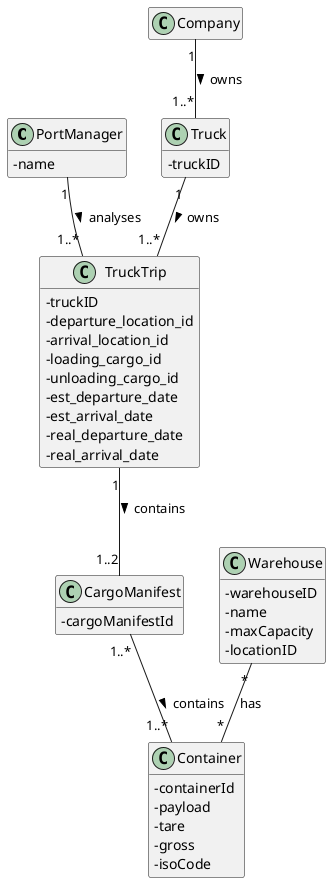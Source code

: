 @startuml
'https://plantuml.com/class-diagram
hide empty methods
hide empty attributes
skinparam classAttributeIconSize 0

class PortManager{
    -name
}

class Company{}

class CargoManifest{
    -cargoManifestId
}

class Container{
    -containerId
    -payload
    -tare
    -gross
    -isoCode
}

class TruckTrip{
    -truckID
    -departure_location_id
    -arrival_location_id
    -loading_cargo_id
    -unloading_cargo_id
    -est_departure_date
    -est_arrival_date
    -real_departure_date
    -real_arrival_date
}

class Truck {
    -truckID
}

class Warehouse{
    -warehouseID
    -name
    -maxCapacity
    -locationID
}

PortManager "1" -- "1..*" TruckTrip : analyses >
Company "1" -- "1..*" Truck : owns >
Truck "1" -- "1..*" TruckTrip : owns >
CargoManifest "1..*" -- "1..*" Container : contains >
TruckTrip "1" -- "1..2" CargoManifest : contains >
Warehouse "*" -- "*" Container : has

@enduml